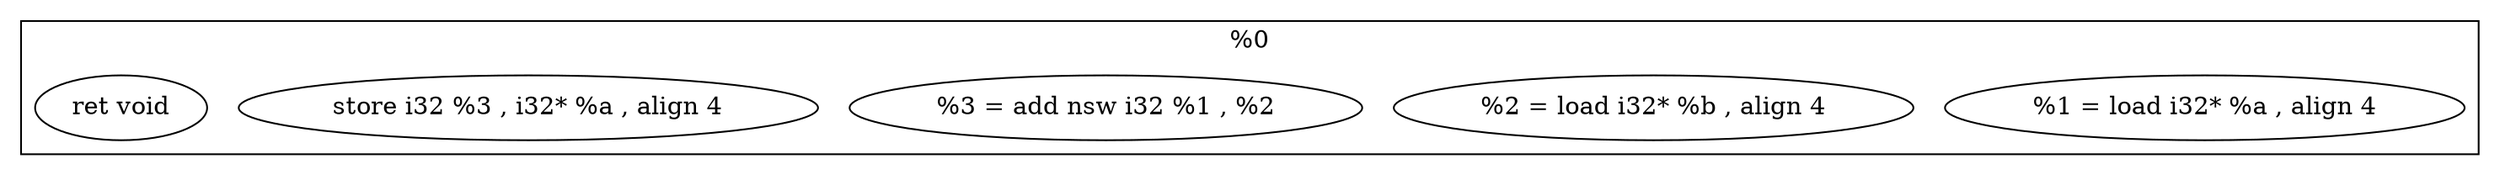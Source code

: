 digraph {
	node [label="\N"];
	graph [bb="0,0,1416,96"];
	subgraph cluster_74 {
		graph [label="%0",
			bb="8,8,1408,88"];
		75 [label="%1 = load i32* %a , align 4", pos="1252,35", width="4.1111", height="0.51389"];
		76 [label="%2 = load i32* %b , align 4", pos="938,35", width="4.1111", height="0.51389"];
		77 [label="%3 = add nsw i32 %1 , %2", pos="626,35", width="4.0556", height="0.51389"];
		78 [label="store i32 %3 , i32* %a , align 4", pos="297,35", width="4.5833", height="0.51389"];
		79 [label="ret void", pos="65,35", width="1.3611", height="0.51389"];
	}
}
